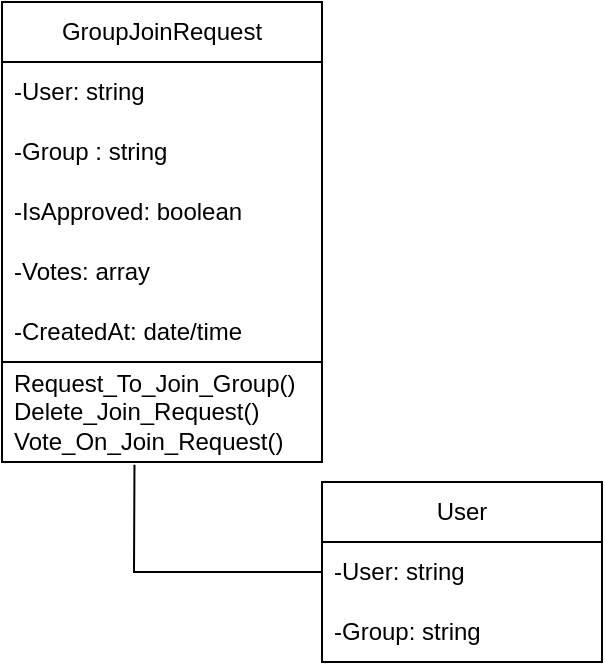 <mxfile version="26.1.1">
  <diagram id="C5RBs43oDa-KdzZeNtuy" name="Page-1">
    <mxGraphModel dx="887" dy="471" grid="1" gridSize="10" guides="1" tooltips="1" connect="1" arrows="1" fold="1" page="1" pageScale="1" pageWidth="827" pageHeight="1169" math="0" shadow="0">
      <root>
        <mxCell id="WIyWlLk6GJQsqaUBKTNV-0" />
        <mxCell id="WIyWlLk6GJQsqaUBKTNV-1" parent="WIyWlLk6GJQsqaUBKTNV-0" />
        <mxCell id="BQYUbrxbHNN9oaWG7DlR-0" value="GroupJoinRequest" style="swimlane;fontStyle=0;childLayout=stackLayout;horizontal=1;startSize=30;horizontalStack=0;resizeParent=1;resizeParentMax=0;resizeLast=0;collapsible=1;marginBottom=0;whiteSpace=wrap;html=1;" vertex="1" parent="WIyWlLk6GJQsqaUBKTNV-1">
          <mxGeometry x="340" y="220" width="160" height="230" as="geometry" />
        </mxCell>
        <mxCell id="BQYUbrxbHNN9oaWG7DlR-1" value="-User: string" style="text;strokeColor=none;fillColor=none;align=left;verticalAlign=middle;spacingLeft=4;spacingRight=4;overflow=hidden;points=[[0,0.5],[1,0.5]];portConstraint=eastwest;rotatable=0;whiteSpace=wrap;html=1;" vertex="1" parent="BQYUbrxbHNN9oaWG7DlR-0">
          <mxGeometry y="30" width="160" height="30" as="geometry" />
        </mxCell>
        <mxCell id="BQYUbrxbHNN9oaWG7DlR-9" value="-Group : string" style="text;strokeColor=none;fillColor=none;align=left;verticalAlign=middle;spacingLeft=4;spacingRight=4;overflow=hidden;points=[[0,0.5],[1,0.5]];portConstraint=eastwest;rotatable=0;whiteSpace=wrap;html=1;" vertex="1" parent="BQYUbrxbHNN9oaWG7DlR-0">
          <mxGeometry y="60" width="160" height="30" as="geometry" />
        </mxCell>
        <mxCell id="BQYUbrxbHNN9oaWG7DlR-10" value="-IsApproved: boolean" style="text;strokeColor=none;fillColor=none;align=left;verticalAlign=middle;spacingLeft=4;spacingRight=4;overflow=hidden;points=[[0,0.5],[1,0.5]];portConstraint=eastwest;rotatable=0;whiteSpace=wrap;html=1;" vertex="1" parent="BQYUbrxbHNN9oaWG7DlR-0">
          <mxGeometry y="90" width="160" height="30" as="geometry" />
        </mxCell>
        <mxCell id="BQYUbrxbHNN9oaWG7DlR-2" value="-Votes: array" style="text;strokeColor=none;fillColor=none;align=left;verticalAlign=middle;spacingLeft=4;spacingRight=4;overflow=hidden;points=[[0,0.5],[1,0.5]];portConstraint=eastwest;rotatable=0;whiteSpace=wrap;html=1;" vertex="1" parent="BQYUbrxbHNN9oaWG7DlR-0">
          <mxGeometry y="120" width="160" height="30" as="geometry" />
        </mxCell>
        <mxCell id="BQYUbrxbHNN9oaWG7DlR-11" value="-CreatedAt: date/time" style="text;strokeColor=none;fillColor=none;align=left;verticalAlign=middle;spacingLeft=4;spacingRight=4;overflow=hidden;points=[[0,0.5],[1,0.5]];portConstraint=eastwest;rotatable=0;whiteSpace=wrap;html=1;" vertex="1" parent="BQYUbrxbHNN9oaWG7DlR-0">
          <mxGeometry y="150" width="160" height="30" as="geometry" />
        </mxCell>
        <mxCell id="BQYUbrxbHNN9oaWG7DlR-3" value="Request_To_Join_Group()&lt;div&gt;Delete_Join_Request()&lt;/div&gt;&lt;div&gt;Vote_On_Join_Request()&lt;/div&gt;" style="text;strokeColor=default;fillColor=none;align=left;verticalAlign=middle;spacingLeft=4;spacingRight=4;overflow=hidden;points=[[0,0.5],[1,0.5]];portConstraint=eastwest;rotatable=0;whiteSpace=wrap;html=1;" vertex="1" parent="BQYUbrxbHNN9oaWG7DlR-0">
          <mxGeometry y="180" width="160" height="50" as="geometry" />
        </mxCell>
        <mxCell id="BQYUbrxbHNN9oaWG7DlR-12" value="User" style="swimlane;fontStyle=0;childLayout=stackLayout;horizontal=1;startSize=30;horizontalStack=0;resizeParent=1;resizeParentMax=0;resizeLast=0;collapsible=1;marginBottom=0;whiteSpace=wrap;html=1;" vertex="1" parent="WIyWlLk6GJQsqaUBKTNV-1">
          <mxGeometry x="500" y="460" width="140" height="90" as="geometry" />
        </mxCell>
        <mxCell id="BQYUbrxbHNN9oaWG7DlR-13" value="-User: string" style="text;strokeColor=none;fillColor=none;align=left;verticalAlign=middle;spacingLeft=4;spacingRight=4;overflow=hidden;points=[[0,0.5],[1,0.5]];portConstraint=eastwest;rotatable=0;whiteSpace=wrap;html=1;" vertex="1" parent="BQYUbrxbHNN9oaWG7DlR-12">
          <mxGeometry y="30" width="140" height="30" as="geometry" />
        </mxCell>
        <mxCell id="BQYUbrxbHNN9oaWG7DlR-14" value="-Group: string" style="text;strokeColor=none;fillColor=none;align=left;verticalAlign=middle;spacingLeft=4;spacingRight=4;overflow=hidden;points=[[0,0.5],[1,0.5]];portConstraint=eastwest;rotatable=0;whiteSpace=wrap;html=1;" vertex="1" parent="BQYUbrxbHNN9oaWG7DlR-12">
          <mxGeometry y="60" width="140" height="30" as="geometry" />
        </mxCell>
        <mxCell id="BQYUbrxbHNN9oaWG7DlR-16" value="" style="endArrow=none;html=1;rounded=0;exitX=0.414;exitY=1.027;exitDx=0;exitDy=0;exitPerimeter=0;entryX=0;entryY=0.5;entryDx=0;entryDy=0;" edge="1" parent="WIyWlLk6GJQsqaUBKTNV-1" source="BQYUbrxbHNN9oaWG7DlR-3" target="BQYUbrxbHNN9oaWG7DlR-13">
          <mxGeometry width="50" height="50" relative="1" as="geometry">
            <mxPoint x="510" y="450" as="sourcePoint" />
            <mxPoint x="560" y="400" as="targetPoint" />
            <Array as="points">
              <mxPoint x="406" y="505" />
            </Array>
          </mxGeometry>
        </mxCell>
      </root>
    </mxGraphModel>
  </diagram>
</mxfile>

